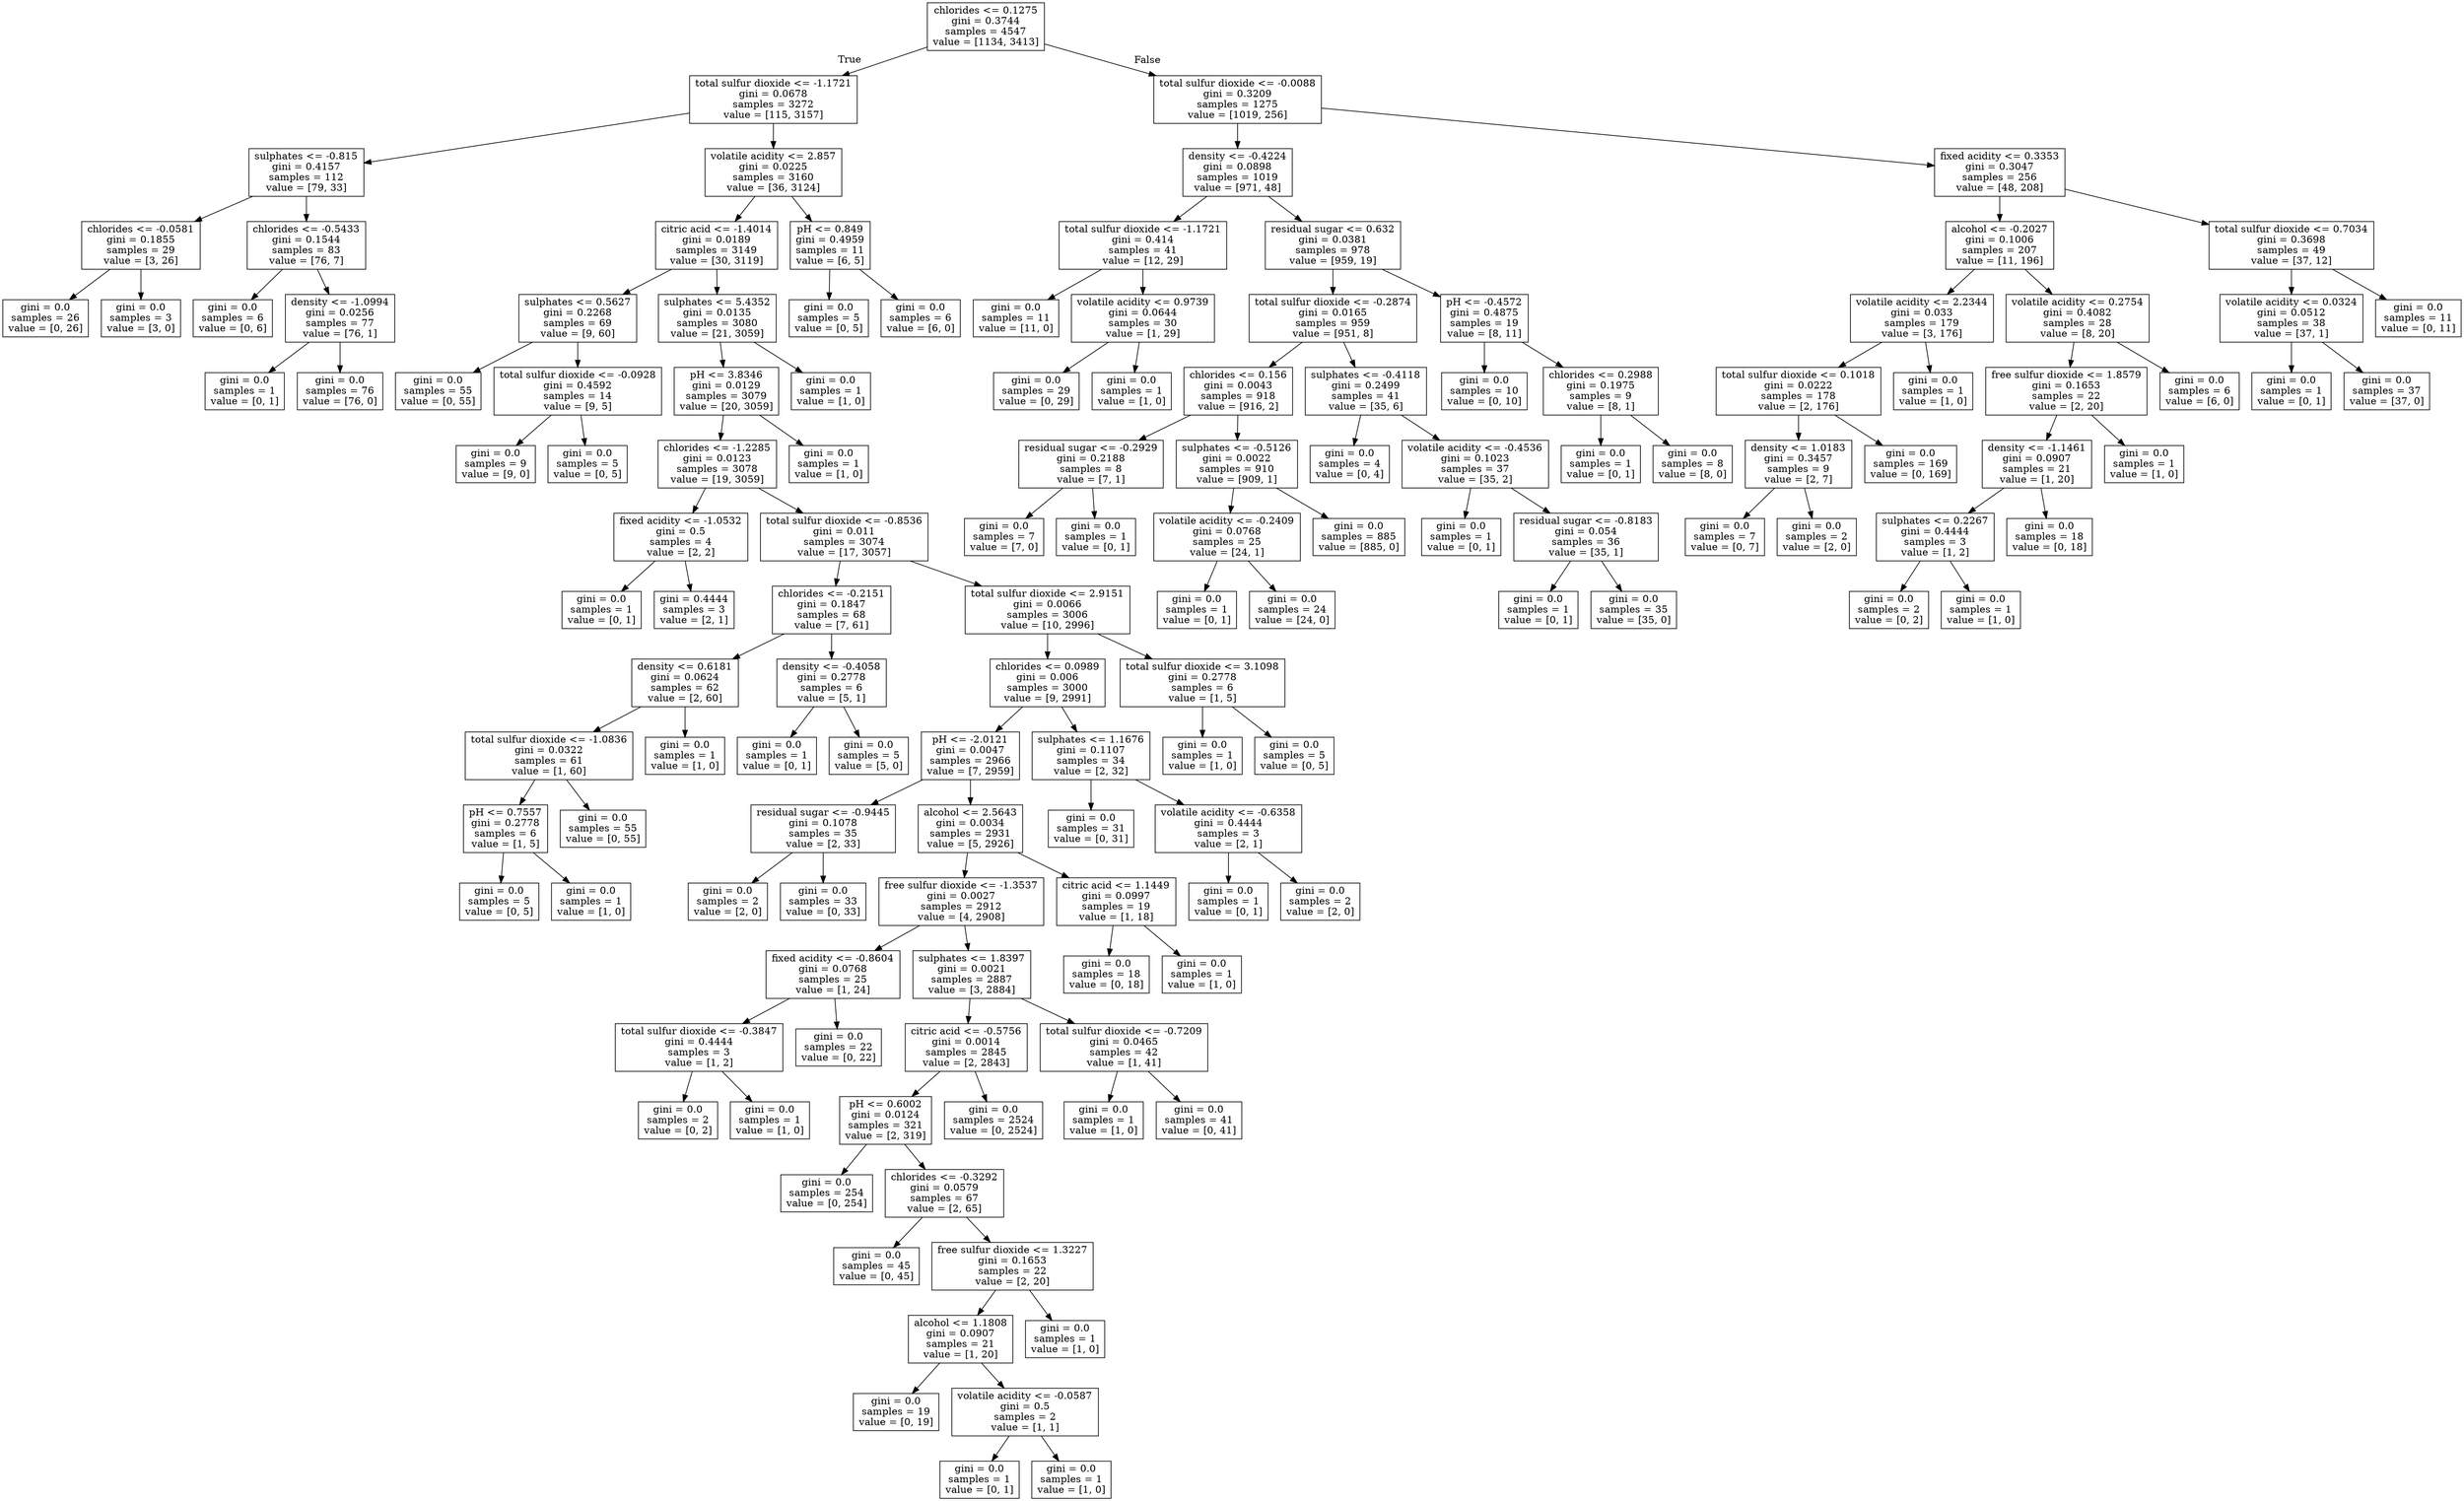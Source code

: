 digraph Tree {
node [shape=box] ;
0 [label="chlorides <= 0.1275\ngini = 0.3744\nsamples = 4547\nvalue = [1134, 3413]"] ;
1 [label="total sulfur dioxide <= -1.1721\ngini = 0.0678\nsamples = 3272\nvalue = [115, 3157]"] ;
0 -> 1 [labeldistance=2.5, labelangle=45, headlabel="True"] ;
2 [label="sulphates <= -0.815\ngini = 0.4157\nsamples = 112\nvalue = [79, 33]"] ;
1 -> 2 ;
3 [label="chlorides <= -0.0581\ngini = 0.1855\nsamples = 29\nvalue = [3, 26]"] ;
2 -> 3 ;
4 [label="gini = 0.0\nsamples = 26\nvalue = [0, 26]"] ;
3 -> 4 ;
5 [label="gini = 0.0\nsamples = 3\nvalue = [3, 0]"] ;
3 -> 5 ;
6 [label="chlorides <= -0.5433\ngini = 0.1544\nsamples = 83\nvalue = [76, 7]"] ;
2 -> 6 ;
7 [label="gini = 0.0\nsamples = 6\nvalue = [0, 6]"] ;
6 -> 7 ;
8 [label="density <= -1.0994\ngini = 0.0256\nsamples = 77\nvalue = [76, 1]"] ;
6 -> 8 ;
9 [label="gini = 0.0\nsamples = 1\nvalue = [0, 1]"] ;
8 -> 9 ;
10 [label="gini = 0.0\nsamples = 76\nvalue = [76, 0]"] ;
8 -> 10 ;
11 [label="volatile acidity <= 2.857\ngini = 0.0225\nsamples = 3160\nvalue = [36, 3124]"] ;
1 -> 11 ;
12 [label="citric acid <= -1.4014\ngini = 0.0189\nsamples = 3149\nvalue = [30, 3119]"] ;
11 -> 12 ;
13 [label="sulphates <= 0.5627\ngini = 0.2268\nsamples = 69\nvalue = [9, 60]"] ;
12 -> 13 ;
14 [label="gini = 0.0\nsamples = 55\nvalue = [0, 55]"] ;
13 -> 14 ;
15 [label="total sulfur dioxide <= -0.0928\ngini = 0.4592\nsamples = 14\nvalue = [9, 5]"] ;
13 -> 15 ;
16 [label="gini = 0.0\nsamples = 9\nvalue = [9, 0]"] ;
15 -> 16 ;
17 [label="gini = 0.0\nsamples = 5\nvalue = [0, 5]"] ;
15 -> 17 ;
18 [label="sulphates <= 5.4352\ngini = 0.0135\nsamples = 3080\nvalue = [21, 3059]"] ;
12 -> 18 ;
19 [label="pH <= 3.8346\ngini = 0.0129\nsamples = 3079\nvalue = [20, 3059]"] ;
18 -> 19 ;
20 [label="chlorides <= -1.2285\ngini = 0.0123\nsamples = 3078\nvalue = [19, 3059]"] ;
19 -> 20 ;
21 [label="fixed acidity <= -1.0532\ngini = 0.5\nsamples = 4\nvalue = [2, 2]"] ;
20 -> 21 ;
22 [label="gini = 0.0\nsamples = 1\nvalue = [0, 1]"] ;
21 -> 22 ;
23 [label="gini = 0.4444\nsamples = 3\nvalue = [2, 1]"] ;
21 -> 23 ;
24 [label="total sulfur dioxide <= -0.8536\ngini = 0.011\nsamples = 3074\nvalue = [17, 3057]"] ;
20 -> 24 ;
25 [label="chlorides <= -0.2151\ngini = 0.1847\nsamples = 68\nvalue = [7, 61]"] ;
24 -> 25 ;
26 [label="density <= 0.6181\ngini = 0.0624\nsamples = 62\nvalue = [2, 60]"] ;
25 -> 26 ;
27 [label="total sulfur dioxide <= -1.0836\ngini = 0.0322\nsamples = 61\nvalue = [1, 60]"] ;
26 -> 27 ;
28 [label="pH <= 0.7557\ngini = 0.2778\nsamples = 6\nvalue = [1, 5]"] ;
27 -> 28 ;
29 [label="gini = 0.0\nsamples = 5\nvalue = [0, 5]"] ;
28 -> 29 ;
30 [label="gini = 0.0\nsamples = 1\nvalue = [1, 0]"] ;
28 -> 30 ;
31 [label="gini = 0.0\nsamples = 55\nvalue = [0, 55]"] ;
27 -> 31 ;
32 [label="gini = 0.0\nsamples = 1\nvalue = [1, 0]"] ;
26 -> 32 ;
33 [label="density <= -0.4058\ngini = 0.2778\nsamples = 6\nvalue = [5, 1]"] ;
25 -> 33 ;
34 [label="gini = 0.0\nsamples = 1\nvalue = [0, 1]"] ;
33 -> 34 ;
35 [label="gini = 0.0\nsamples = 5\nvalue = [5, 0]"] ;
33 -> 35 ;
36 [label="total sulfur dioxide <= 2.9151\ngini = 0.0066\nsamples = 3006\nvalue = [10, 2996]"] ;
24 -> 36 ;
37 [label="chlorides <= 0.0989\ngini = 0.006\nsamples = 3000\nvalue = [9, 2991]"] ;
36 -> 37 ;
38 [label="pH <= -2.0121\ngini = 0.0047\nsamples = 2966\nvalue = [7, 2959]"] ;
37 -> 38 ;
39 [label="residual sugar <= -0.9445\ngini = 0.1078\nsamples = 35\nvalue = [2, 33]"] ;
38 -> 39 ;
40 [label="gini = 0.0\nsamples = 2\nvalue = [2, 0]"] ;
39 -> 40 ;
41 [label="gini = 0.0\nsamples = 33\nvalue = [0, 33]"] ;
39 -> 41 ;
42 [label="alcohol <= 2.5643\ngini = 0.0034\nsamples = 2931\nvalue = [5, 2926]"] ;
38 -> 42 ;
43 [label="free sulfur dioxide <= -1.3537\ngini = 0.0027\nsamples = 2912\nvalue = [4, 2908]"] ;
42 -> 43 ;
44 [label="fixed acidity <= -0.8604\ngini = 0.0768\nsamples = 25\nvalue = [1, 24]"] ;
43 -> 44 ;
45 [label="total sulfur dioxide <= -0.3847\ngini = 0.4444\nsamples = 3\nvalue = [1, 2]"] ;
44 -> 45 ;
46 [label="gini = 0.0\nsamples = 2\nvalue = [0, 2]"] ;
45 -> 46 ;
47 [label="gini = 0.0\nsamples = 1\nvalue = [1, 0]"] ;
45 -> 47 ;
48 [label="gini = 0.0\nsamples = 22\nvalue = [0, 22]"] ;
44 -> 48 ;
49 [label="sulphates <= 1.8397\ngini = 0.0021\nsamples = 2887\nvalue = [3, 2884]"] ;
43 -> 49 ;
50 [label="citric acid <= -0.5756\ngini = 0.0014\nsamples = 2845\nvalue = [2, 2843]"] ;
49 -> 50 ;
51 [label="pH <= 0.6002\ngini = 0.0124\nsamples = 321\nvalue = [2, 319]"] ;
50 -> 51 ;
52 [label="gini = 0.0\nsamples = 254\nvalue = [0, 254]"] ;
51 -> 52 ;
53 [label="chlorides <= -0.3292\ngini = 0.0579\nsamples = 67\nvalue = [2, 65]"] ;
51 -> 53 ;
54 [label="gini = 0.0\nsamples = 45\nvalue = [0, 45]"] ;
53 -> 54 ;
55 [label="free sulfur dioxide <= 1.3227\ngini = 0.1653\nsamples = 22\nvalue = [2, 20]"] ;
53 -> 55 ;
56 [label="alcohol <= 1.1808\ngini = 0.0907\nsamples = 21\nvalue = [1, 20]"] ;
55 -> 56 ;
57 [label="gini = 0.0\nsamples = 19\nvalue = [0, 19]"] ;
56 -> 57 ;
58 [label="volatile acidity <= -0.0587\ngini = 0.5\nsamples = 2\nvalue = [1, 1]"] ;
56 -> 58 ;
59 [label="gini = 0.0\nsamples = 1\nvalue = [0, 1]"] ;
58 -> 59 ;
60 [label="gini = 0.0\nsamples = 1\nvalue = [1, 0]"] ;
58 -> 60 ;
61 [label="gini = 0.0\nsamples = 1\nvalue = [1, 0]"] ;
55 -> 61 ;
62 [label="gini = 0.0\nsamples = 2524\nvalue = [0, 2524]"] ;
50 -> 62 ;
63 [label="total sulfur dioxide <= -0.7209\ngini = 0.0465\nsamples = 42\nvalue = [1, 41]"] ;
49 -> 63 ;
64 [label="gini = 0.0\nsamples = 1\nvalue = [1, 0]"] ;
63 -> 64 ;
65 [label="gini = 0.0\nsamples = 41\nvalue = [0, 41]"] ;
63 -> 65 ;
66 [label="citric acid <= 1.1449\ngini = 0.0997\nsamples = 19\nvalue = [1, 18]"] ;
42 -> 66 ;
67 [label="gini = 0.0\nsamples = 18\nvalue = [0, 18]"] ;
66 -> 67 ;
68 [label="gini = 0.0\nsamples = 1\nvalue = [1, 0]"] ;
66 -> 68 ;
69 [label="sulphates <= 1.1676\ngini = 0.1107\nsamples = 34\nvalue = [2, 32]"] ;
37 -> 69 ;
70 [label="gini = 0.0\nsamples = 31\nvalue = [0, 31]"] ;
69 -> 70 ;
71 [label="volatile acidity <= -0.6358\ngini = 0.4444\nsamples = 3\nvalue = [2, 1]"] ;
69 -> 71 ;
72 [label="gini = 0.0\nsamples = 1\nvalue = [0, 1]"] ;
71 -> 72 ;
73 [label="gini = 0.0\nsamples = 2\nvalue = [2, 0]"] ;
71 -> 73 ;
74 [label="total sulfur dioxide <= 3.1098\ngini = 0.2778\nsamples = 6\nvalue = [1, 5]"] ;
36 -> 74 ;
75 [label="gini = 0.0\nsamples = 1\nvalue = [1, 0]"] ;
74 -> 75 ;
76 [label="gini = 0.0\nsamples = 5\nvalue = [0, 5]"] ;
74 -> 76 ;
77 [label="gini = 0.0\nsamples = 1\nvalue = [1, 0]"] ;
19 -> 77 ;
78 [label="gini = 0.0\nsamples = 1\nvalue = [1, 0]"] ;
18 -> 78 ;
79 [label="pH <= 0.849\ngini = 0.4959\nsamples = 11\nvalue = [6, 5]"] ;
11 -> 79 ;
80 [label="gini = 0.0\nsamples = 5\nvalue = [0, 5]"] ;
79 -> 80 ;
81 [label="gini = 0.0\nsamples = 6\nvalue = [6, 0]"] ;
79 -> 81 ;
82 [label="total sulfur dioxide <= -0.0088\ngini = 0.3209\nsamples = 1275\nvalue = [1019, 256]"] ;
0 -> 82 [labeldistance=2.5, labelangle=-45, headlabel="False"] ;
83 [label="density <= -0.4224\ngini = 0.0898\nsamples = 1019\nvalue = [971, 48]"] ;
82 -> 83 ;
84 [label="total sulfur dioxide <= -1.1721\ngini = 0.414\nsamples = 41\nvalue = [12, 29]"] ;
83 -> 84 ;
85 [label="gini = 0.0\nsamples = 11\nvalue = [11, 0]"] ;
84 -> 85 ;
86 [label="volatile acidity <= 0.9739\ngini = 0.0644\nsamples = 30\nvalue = [1, 29]"] ;
84 -> 86 ;
87 [label="gini = 0.0\nsamples = 29\nvalue = [0, 29]"] ;
86 -> 87 ;
88 [label="gini = 0.0\nsamples = 1\nvalue = [1, 0]"] ;
86 -> 88 ;
89 [label="residual sugar <= 0.632\ngini = 0.0381\nsamples = 978\nvalue = [959, 19]"] ;
83 -> 89 ;
90 [label="total sulfur dioxide <= -0.2874\ngini = 0.0165\nsamples = 959\nvalue = [951, 8]"] ;
89 -> 90 ;
91 [label="chlorides <= 0.156\ngini = 0.0043\nsamples = 918\nvalue = [916, 2]"] ;
90 -> 91 ;
92 [label="residual sugar <= -0.2929\ngini = 0.2188\nsamples = 8\nvalue = [7, 1]"] ;
91 -> 92 ;
93 [label="gini = 0.0\nsamples = 7\nvalue = [7, 0]"] ;
92 -> 93 ;
94 [label="gini = 0.0\nsamples = 1\nvalue = [0, 1]"] ;
92 -> 94 ;
95 [label="sulphates <= -0.5126\ngini = 0.0022\nsamples = 910\nvalue = [909, 1]"] ;
91 -> 95 ;
96 [label="volatile acidity <= -0.2409\ngini = 0.0768\nsamples = 25\nvalue = [24, 1]"] ;
95 -> 96 ;
97 [label="gini = 0.0\nsamples = 1\nvalue = [0, 1]"] ;
96 -> 97 ;
98 [label="gini = 0.0\nsamples = 24\nvalue = [24, 0]"] ;
96 -> 98 ;
99 [label="gini = 0.0\nsamples = 885\nvalue = [885, 0]"] ;
95 -> 99 ;
100 [label="sulphates <= -0.4118\ngini = 0.2499\nsamples = 41\nvalue = [35, 6]"] ;
90 -> 100 ;
101 [label="gini = 0.0\nsamples = 4\nvalue = [0, 4]"] ;
100 -> 101 ;
102 [label="volatile acidity <= -0.4536\ngini = 0.1023\nsamples = 37\nvalue = [35, 2]"] ;
100 -> 102 ;
103 [label="gini = 0.0\nsamples = 1\nvalue = [0, 1]"] ;
102 -> 103 ;
104 [label="residual sugar <= -0.8183\ngini = 0.054\nsamples = 36\nvalue = [35, 1]"] ;
102 -> 104 ;
105 [label="gini = 0.0\nsamples = 1\nvalue = [0, 1]"] ;
104 -> 105 ;
106 [label="gini = 0.0\nsamples = 35\nvalue = [35, 0]"] ;
104 -> 106 ;
107 [label="pH <= -0.4572\ngini = 0.4875\nsamples = 19\nvalue = [8, 11]"] ;
89 -> 107 ;
108 [label="gini = 0.0\nsamples = 10\nvalue = [0, 10]"] ;
107 -> 108 ;
109 [label="chlorides <= 0.2988\ngini = 0.1975\nsamples = 9\nvalue = [8, 1]"] ;
107 -> 109 ;
110 [label="gini = 0.0\nsamples = 1\nvalue = [0, 1]"] ;
109 -> 110 ;
111 [label="gini = 0.0\nsamples = 8\nvalue = [8, 0]"] ;
109 -> 111 ;
112 [label="fixed acidity <= 0.3353\ngini = 0.3047\nsamples = 256\nvalue = [48, 208]"] ;
82 -> 112 ;
113 [label="alcohol <= -0.2027\ngini = 0.1006\nsamples = 207\nvalue = [11, 196]"] ;
112 -> 113 ;
114 [label="volatile acidity <= 2.2344\ngini = 0.033\nsamples = 179\nvalue = [3, 176]"] ;
113 -> 114 ;
115 [label="total sulfur dioxide <= 0.1018\ngini = 0.0222\nsamples = 178\nvalue = [2, 176]"] ;
114 -> 115 ;
116 [label="density <= 1.0183\ngini = 0.3457\nsamples = 9\nvalue = [2, 7]"] ;
115 -> 116 ;
117 [label="gini = 0.0\nsamples = 7\nvalue = [0, 7]"] ;
116 -> 117 ;
118 [label="gini = 0.0\nsamples = 2\nvalue = [2, 0]"] ;
116 -> 118 ;
119 [label="gini = 0.0\nsamples = 169\nvalue = [0, 169]"] ;
115 -> 119 ;
120 [label="gini = 0.0\nsamples = 1\nvalue = [1, 0]"] ;
114 -> 120 ;
121 [label="volatile acidity <= 0.2754\ngini = 0.4082\nsamples = 28\nvalue = [8, 20]"] ;
113 -> 121 ;
122 [label="free sulfur dioxide <= 1.8579\ngini = 0.1653\nsamples = 22\nvalue = [2, 20]"] ;
121 -> 122 ;
123 [label="density <= -1.1461\ngini = 0.0907\nsamples = 21\nvalue = [1, 20]"] ;
122 -> 123 ;
124 [label="sulphates <= 0.2267\ngini = 0.4444\nsamples = 3\nvalue = [1, 2]"] ;
123 -> 124 ;
125 [label="gini = 0.0\nsamples = 2\nvalue = [0, 2]"] ;
124 -> 125 ;
126 [label="gini = 0.0\nsamples = 1\nvalue = [1, 0]"] ;
124 -> 126 ;
127 [label="gini = 0.0\nsamples = 18\nvalue = [0, 18]"] ;
123 -> 127 ;
128 [label="gini = 0.0\nsamples = 1\nvalue = [1, 0]"] ;
122 -> 128 ;
129 [label="gini = 0.0\nsamples = 6\nvalue = [6, 0]"] ;
121 -> 129 ;
130 [label="total sulfur dioxide <= 0.7034\ngini = 0.3698\nsamples = 49\nvalue = [37, 12]"] ;
112 -> 130 ;
131 [label="volatile acidity <= 0.0324\ngini = 0.0512\nsamples = 38\nvalue = [37, 1]"] ;
130 -> 131 ;
132 [label="gini = 0.0\nsamples = 1\nvalue = [0, 1]"] ;
131 -> 132 ;
133 [label="gini = 0.0\nsamples = 37\nvalue = [37, 0]"] ;
131 -> 133 ;
134 [label="gini = 0.0\nsamples = 11\nvalue = [0, 11]"] ;
130 -> 134 ;
}